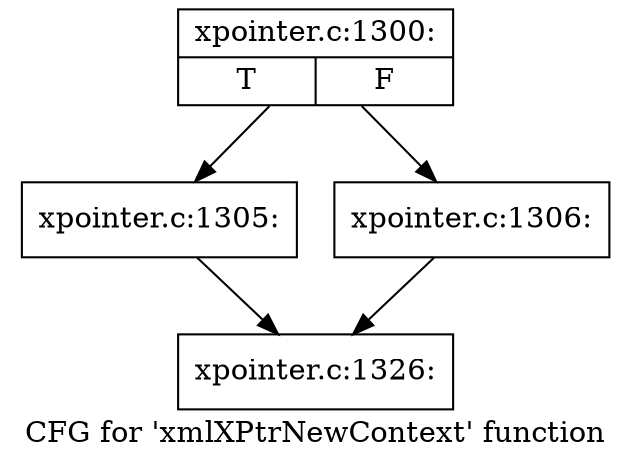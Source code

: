 digraph "CFG for 'xmlXPtrNewContext' function" {
	label="CFG for 'xmlXPtrNewContext' function";

	Node0x55f69044c660 [shape=record,label="{xpointer.c:1300:|{<s0>T|<s1>F}}"];
	Node0x55f69044c660 -> Node0x55f690479c20;
	Node0x55f69044c660 -> Node0x55f690479c70;
	Node0x55f690479c20 [shape=record,label="{xpointer.c:1305:}"];
	Node0x55f690479c20 -> Node0x55f690452d80;
	Node0x55f690479c70 [shape=record,label="{xpointer.c:1306:}"];
	Node0x55f690479c70 -> Node0x55f690452d80;
	Node0x55f690452d80 [shape=record,label="{xpointer.c:1326:}"];
}
